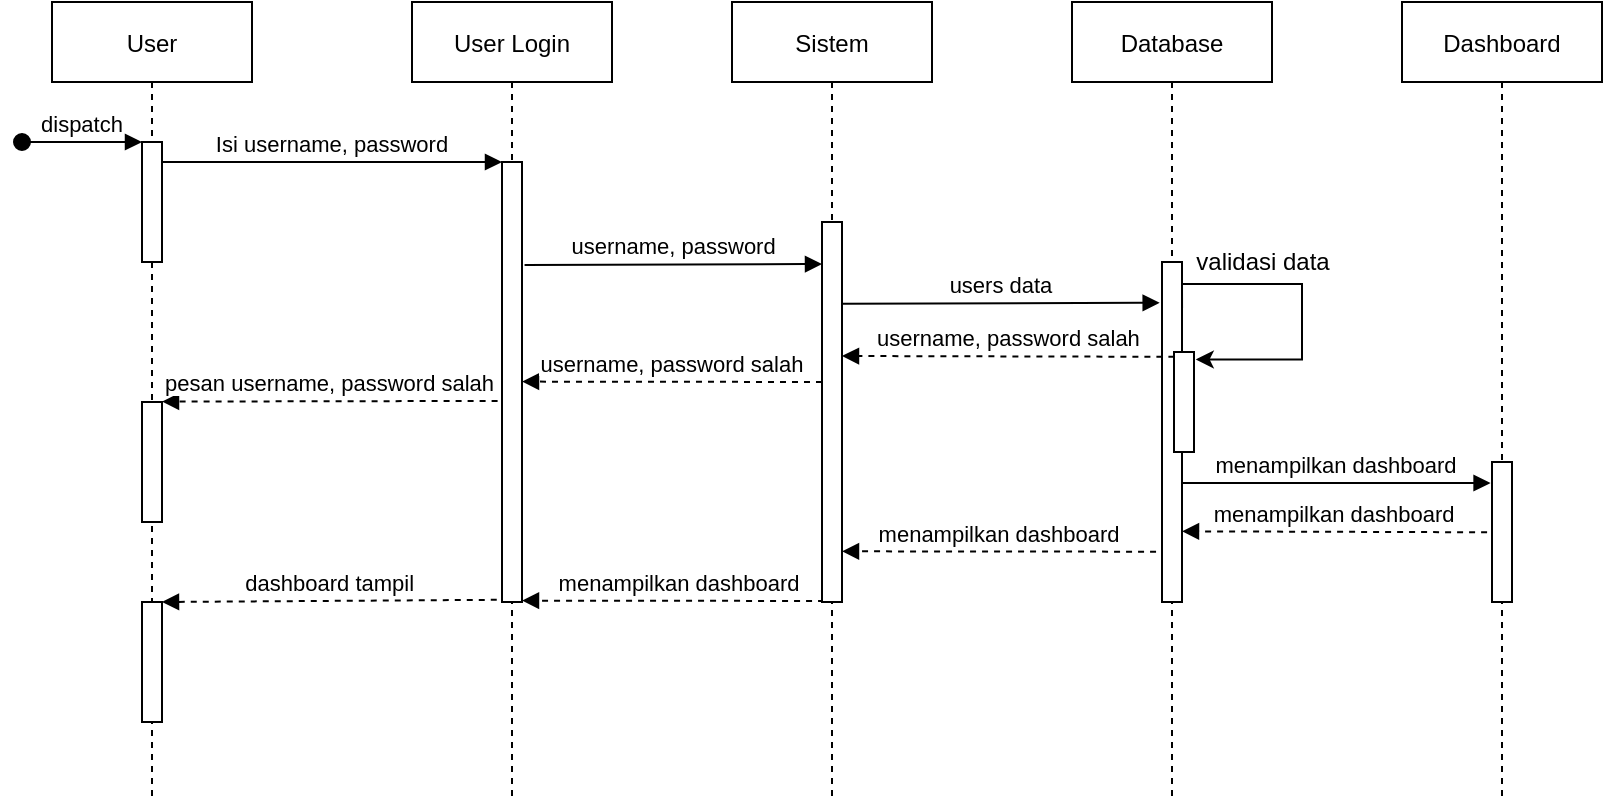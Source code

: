 <mxfile version="18.0.7" type="github">
  <diagram id="s3_rZpUqIs9wO1BIIEFA" name="Login">
    <mxGraphModel dx="1437" dy="772" grid="1" gridSize="10" guides="1" tooltips="1" connect="1" arrows="1" fold="1" page="1" pageScale="1" pageWidth="827" pageHeight="1169" math="0" shadow="0">
      <root>
        <mxCell id="0" />
        <mxCell id="1" parent="0" />
        <mxCell id="kVsGt628u8kohEwgguIc-1" value="User" style="shape=umlLifeline;perimeter=lifelinePerimeter;container=1;collapsible=0;recursiveResize=0;rounded=0;shadow=0;strokeWidth=1;" vertex="1" parent="1">
          <mxGeometry x="65" y="60" width="100" height="400" as="geometry" />
        </mxCell>
        <mxCell id="kVsGt628u8kohEwgguIc-2" value="" style="points=[];perimeter=orthogonalPerimeter;rounded=0;shadow=0;strokeWidth=1;" vertex="1" parent="kVsGt628u8kohEwgguIc-1">
          <mxGeometry x="45" y="70" width="10" height="60" as="geometry" />
        </mxCell>
        <mxCell id="kVsGt628u8kohEwgguIc-3" value="dispatch" style="verticalAlign=bottom;startArrow=oval;endArrow=block;startSize=8;shadow=0;strokeWidth=1;rounded=0;" edge="1" parent="kVsGt628u8kohEwgguIc-1" target="kVsGt628u8kohEwgguIc-2">
          <mxGeometry relative="1" as="geometry">
            <mxPoint x="-15" y="70" as="sourcePoint" />
          </mxGeometry>
        </mxCell>
        <mxCell id="kVsGt628u8kohEwgguIc-23" value="" style="points=[];perimeter=orthogonalPerimeter;rounded=0;shadow=0;strokeWidth=1;" vertex="1" parent="kVsGt628u8kohEwgguIc-1">
          <mxGeometry x="45" y="200" width="10" height="60" as="geometry" />
        </mxCell>
        <mxCell id="kVsGt628u8kohEwgguIc-5" value="User Login" style="shape=umlLifeline;perimeter=lifelinePerimeter;container=1;collapsible=0;recursiveResize=0;rounded=0;shadow=0;strokeWidth=1;" vertex="1" parent="1">
          <mxGeometry x="245" y="60" width="100" height="400" as="geometry" />
        </mxCell>
        <mxCell id="kVsGt628u8kohEwgguIc-6" value="" style="points=[];perimeter=orthogonalPerimeter;rounded=0;shadow=0;strokeWidth=1;" vertex="1" parent="kVsGt628u8kohEwgguIc-5">
          <mxGeometry x="45" y="80" width="10" height="220" as="geometry" />
        </mxCell>
        <mxCell id="kVsGt628u8kohEwgguIc-25" value="username, password salah" style="verticalAlign=bottom;endArrow=block;shadow=0;strokeWidth=1;rounded=0;exitX=0;exitY=0.421;exitDx=0;exitDy=0;exitPerimeter=0;dashed=1;" edge="1" parent="kVsGt628u8kohEwgguIc-5" source="kVsGt628u8kohEwgguIc-12">
          <mxGeometry relative="1" as="geometry">
            <mxPoint x="221.2" y="190.2" as="sourcePoint" />
            <mxPoint x="55.0" y="189.8" as="targetPoint" />
          </mxGeometry>
        </mxCell>
        <mxCell id="kVsGt628u8kohEwgguIc-33" value="menampilkan dashboard" style="verticalAlign=bottom;endArrow=block;shadow=0;strokeWidth=1;rounded=0;dashed=1;exitX=-0.297;exitY=0.852;exitDx=0;exitDy=0;exitPerimeter=0;" edge="1" parent="kVsGt628u8kohEwgguIc-5">
          <mxGeometry relative="1" as="geometry">
            <mxPoint x="212.03" y="299.49" as="sourcePoint" />
            <mxPoint x="55" y="299.31" as="targetPoint" />
          </mxGeometry>
        </mxCell>
        <mxCell id="kVsGt628u8kohEwgguIc-8" value="Isi username, password" style="verticalAlign=bottom;endArrow=block;entryX=0;entryY=0;shadow=0;strokeWidth=1;rounded=0;" edge="1" parent="1" source="kVsGt628u8kohEwgguIc-2" target="kVsGt628u8kohEwgguIc-6">
          <mxGeometry relative="1" as="geometry">
            <mxPoint x="220" y="140" as="sourcePoint" />
          </mxGeometry>
        </mxCell>
        <mxCell id="kVsGt628u8kohEwgguIc-11" value="Sistem" style="shape=umlLifeline;perimeter=lifelinePerimeter;container=1;collapsible=0;recursiveResize=0;rounded=0;shadow=0;strokeWidth=1;" vertex="1" parent="1">
          <mxGeometry x="405" y="60" width="100" height="400" as="geometry" />
        </mxCell>
        <mxCell id="kVsGt628u8kohEwgguIc-12" value="" style="points=[];perimeter=orthogonalPerimeter;rounded=0;shadow=0;strokeWidth=1;" vertex="1" parent="kVsGt628u8kohEwgguIc-11">
          <mxGeometry x="45" y="110" width="10" height="190" as="geometry" />
        </mxCell>
        <mxCell id="kVsGt628u8kohEwgguIc-13" value="Database" style="shape=umlLifeline;perimeter=lifelinePerimeter;container=1;collapsible=0;recursiveResize=0;rounded=0;shadow=0;strokeWidth=1;" vertex="1" parent="1">
          <mxGeometry x="575" y="60" width="100" height="400" as="geometry" />
        </mxCell>
        <mxCell id="kVsGt628u8kohEwgguIc-14" value="" style="points=[];perimeter=orthogonalPerimeter;rounded=0;shadow=0;strokeWidth=1;" vertex="1" parent="kVsGt628u8kohEwgguIc-13">
          <mxGeometry x="45" y="130" width="10" height="170" as="geometry" />
        </mxCell>
        <mxCell id="kVsGt628u8kohEwgguIc-20" value="" style="points=[];perimeter=orthogonalPerimeter;rounded=0;shadow=0;strokeWidth=1;" vertex="1" parent="kVsGt628u8kohEwgguIc-13">
          <mxGeometry x="51" y="175" width="10" height="50" as="geometry" />
        </mxCell>
        <mxCell id="kVsGt628u8kohEwgguIc-21" style="edgeStyle=orthogonalEdgeStyle;rounded=0;orthogonalLoop=1;jettySize=auto;html=1;entryX=1.088;entryY=0.074;entryDx=0;entryDy=0;entryPerimeter=0;exitX=1.003;exitY=0.136;exitDx=0;exitDy=0;exitPerimeter=0;" edge="1" parent="kVsGt628u8kohEwgguIc-13" source="kVsGt628u8kohEwgguIc-14" target="kVsGt628u8kohEwgguIc-20">
          <mxGeometry relative="1" as="geometry">
            <Array as="points">
              <mxPoint x="55" y="141" />
              <mxPoint x="115" y="141" />
              <mxPoint x="115" y="179" />
            </Array>
          </mxGeometry>
        </mxCell>
        <mxCell id="kVsGt628u8kohEwgguIc-15" value="Dashboard" style="shape=umlLifeline;perimeter=lifelinePerimeter;container=1;collapsible=0;recursiveResize=0;rounded=0;shadow=0;strokeWidth=1;" vertex="1" parent="1">
          <mxGeometry x="740" y="60" width="100" height="400" as="geometry" />
        </mxCell>
        <mxCell id="kVsGt628u8kohEwgguIc-16" value="" style="points=[];perimeter=orthogonalPerimeter;rounded=0;shadow=0;strokeWidth=1;" vertex="1" parent="kVsGt628u8kohEwgguIc-15">
          <mxGeometry x="45" y="230" width="10" height="70" as="geometry" />
        </mxCell>
        <mxCell id="kVsGt628u8kohEwgguIc-29" value="menampilkan dashboard" style="verticalAlign=bottom;endArrow=block;shadow=0;strokeWidth=1;rounded=0;dashed=1;exitX=-0.245;exitY=0.502;exitDx=0;exitDy=0;exitPerimeter=0;" edge="1" parent="kVsGt628u8kohEwgguIc-15" source="kVsGt628u8kohEwgguIc-16">
          <mxGeometry relative="1" as="geometry">
            <mxPoint x="30" y="264.66" as="sourcePoint" />
            <mxPoint x="-110" y="264.66" as="targetPoint" />
          </mxGeometry>
        </mxCell>
        <mxCell id="kVsGt628u8kohEwgguIc-17" value="username, password" style="verticalAlign=bottom;endArrow=block;shadow=0;strokeWidth=1;rounded=0;exitX=1.129;exitY=0.234;exitDx=0;exitDy=0;exitPerimeter=0;" edge="1" parent="1" source="kVsGt628u8kohEwgguIc-6">
          <mxGeometry relative="1" as="geometry">
            <mxPoint x="130" y="150.0" as="sourcePoint" />
            <mxPoint x="450" y="191" as="targetPoint" />
          </mxGeometry>
        </mxCell>
        <mxCell id="kVsGt628u8kohEwgguIc-19" value="users data" style="verticalAlign=bottom;endArrow=block;shadow=0;strokeWidth=1;rounded=0;exitX=1.3;exitY=0.281;exitDx=0;exitDy=0;exitPerimeter=0;entryX=-0.116;entryY=0.12;entryDx=0;entryDy=0;entryPerimeter=0;" edge="1" parent="1" target="kVsGt628u8kohEwgguIc-14">
          <mxGeometry relative="1" as="geometry">
            <mxPoint x="460" y="210.92" as="sourcePoint" />
            <mxPoint x="620" y="211" as="targetPoint" />
          </mxGeometry>
        </mxCell>
        <mxCell id="kVsGt628u8kohEwgguIc-22" value="validasi data" style="text;html=1;align=center;verticalAlign=middle;resizable=0;points=[];autosize=1;strokeColor=none;fillColor=none;" vertex="1" parent="1">
          <mxGeometry x="630" y="180" width="80" height="20" as="geometry" />
        </mxCell>
        <mxCell id="kVsGt628u8kohEwgguIc-24" value="username, password salah" style="verticalAlign=bottom;endArrow=block;shadow=0;strokeWidth=1;rounded=0;exitX=0.02;exitY=0.048;exitDx=0;exitDy=0;exitPerimeter=0;dashed=1;" edge="1" parent="1" source="kVsGt628u8kohEwgguIc-20">
          <mxGeometry relative="1" as="geometry">
            <mxPoint x="450" y="300.48" as="sourcePoint" />
            <mxPoint x="460" y="237" as="targetPoint" />
          </mxGeometry>
        </mxCell>
        <mxCell id="kVsGt628u8kohEwgguIc-26" value="pesan username, password salah" style="verticalAlign=bottom;endArrow=block;shadow=0;strokeWidth=1;rounded=0;exitX=-0.22;exitY=0.543;exitDx=0;exitDy=0;exitPerimeter=0;dashed=1;" edge="1" parent="1" source="kVsGt628u8kohEwgguIc-6">
          <mxGeometry relative="1" as="geometry">
            <mxPoint x="270" y="259.99" as="sourcePoint" />
            <mxPoint x="120" y="259.8" as="targetPoint" />
          </mxGeometry>
        </mxCell>
        <mxCell id="kVsGt628u8kohEwgguIc-28" value="menampilkan dashboard" style="verticalAlign=bottom;endArrow=block;shadow=0;strokeWidth=1;rounded=0;exitX=1.3;exitY=0.281;exitDx=0;exitDy=0;exitPerimeter=0;entryX=-0.071;entryY=0.15;entryDx=0;entryDy=0;entryPerimeter=0;" edge="1" parent="1" target="kVsGt628u8kohEwgguIc-16">
          <mxGeometry relative="1" as="geometry">
            <mxPoint x="630" y="300.52" as="sourcePoint" />
            <mxPoint x="780" y="300" as="targetPoint" />
          </mxGeometry>
        </mxCell>
        <mxCell id="kVsGt628u8kohEwgguIc-32" value="menampilkan dashboard" style="verticalAlign=bottom;endArrow=block;shadow=0;strokeWidth=1;rounded=0;dashed=1;exitX=-0.297;exitY=0.852;exitDx=0;exitDy=0;exitPerimeter=0;" edge="1" parent="1" source="kVsGt628u8kohEwgguIc-14">
          <mxGeometry relative="1" as="geometry">
            <mxPoint x="612.55" y="335.14" as="sourcePoint" />
            <mxPoint x="460" y="334.66" as="targetPoint" />
          </mxGeometry>
        </mxCell>
        <mxCell id="kVsGt628u8kohEwgguIc-34" value="" style="points=[];perimeter=orthogonalPerimeter;rounded=0;shadow=0;strokeWidth=1;" vertex="1" parent="1">
          <mxGeometry x="110" y="360" width="10" height="60" as="geometry" />
        </mxCell>
        <mxCell id="kVsGt628u8kohEwgguIc-35" value="dashboard tampil" style="verticalAlign=bottom;endArrow=block;shadow=0;strokeWidth=1;rounded=0;dashed=1;exitX=-0.262;exitY=0.995;exitDx=0;exitDy=0;exitPerimeter=0;" edge="1" parent="1" source="kVsGt628u8kohEwgguIc-6">
          <mxGeometry relative="1" as="geometry">
            <mxPoint x="277.03" y="360.18" as="sourcePoint" />
            <mxPoint x="120" y="360.0" as="targetPoint" />
          </mxGeometry>
        </mxCell>
      </root>
    </mxGraphModel>
  </diagram>
</mxfile>
